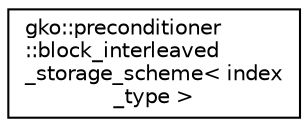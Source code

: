 digraph "Graphical Class Hierarchy"
{
 // INTERACTIVE_SVG=YES
  edge [fontname="Helvetica",fontsize="10",labelfontname="Helvetica",labelfontsize="10"];
  node [fontname="Helvetica",fontsize="10",shape=record];
  rankdir="LR";
  Node1 [label="gko::preconditioner\l::block_interleaved\l_storage_scheme\< index\l_type \>",height=0.2,width=0.4,color="black", fillcolor="white", style="filled",URL="$structgko_1_1preconditioner_1_1block__interleaved__storage__scheme.html"];
}
